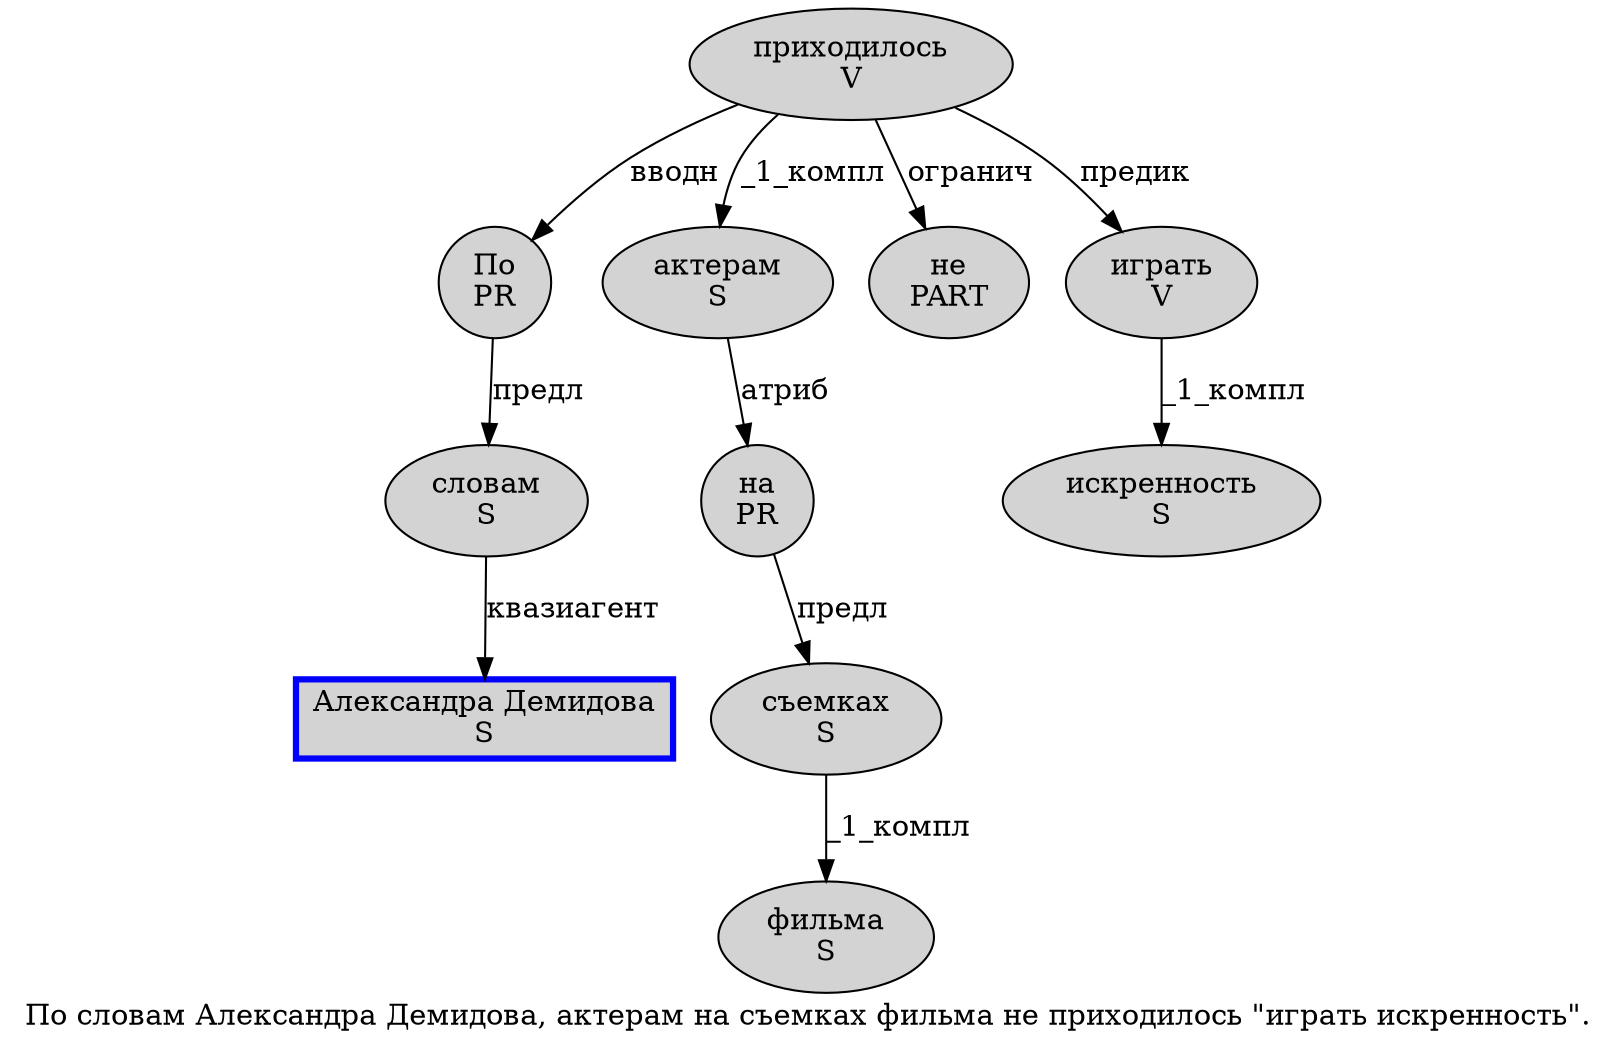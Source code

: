 digraph SENTENCE_1227 {
	graph [label="По словам Александра Демидова, актерам на съемках фильма не приходилось \"играть искренность\"."]
	node [style=filled]
		0 [label="По
PR" color="" fillcolor=lightgray penwidth=1 shape=ellipse]
		1 [label="словам
S" color="" fillcolor=lightgray penwidth=1 shape=ellipse]
		2 [label="Александра Демидова
S" color=blue fillcolor=lightgray penwidth=3 shape=box]
		4 [label="актерам
S" color="" fillcolor=lightgray penwidth=1 shape=ellipse]
		5 [label="на
PR" color="" fillcolor=lightgray penwidth=1 shape=ellipse]
		6 [label="съемках
S" color="" fillcolor=lightgray penwidth=1 shape=ellipse]
		7 [label="фильма
S" color="" fillcolor=lightgray penwidth=1 shape=ellipse]
		8 [label="не
PART" color="" fillcolor=lightgray penwidth=1 shape=ellipse]
		9 [label="приходилось
V" color="" fillcolor=lightgray penwidth=1 shape=ellipse]
		11 [label="играть
V" color="" fillcolor=lightgray penwidth=1 shape=ellipse]
		12 [label="искренность
S" color="" fillcolor=lightgray penwidth=1 shape=ellipse]
			5 -> 6 [label="предл"]
			11 -> 12 [label="_1_компл"]
			6 -> 7 [label="_1_компл"]
			1 -> 2 [label="квазиагент"]
			9 -> 0 [label="вводн"]
			9 -> 4 [label="_1_компл"]
			9 -> 8 [label="огранич"]
			9 -> 11 [label="предик"]
			0 -> 1 [label="предл"]
			4 -> 5 [label="атриб"]
}